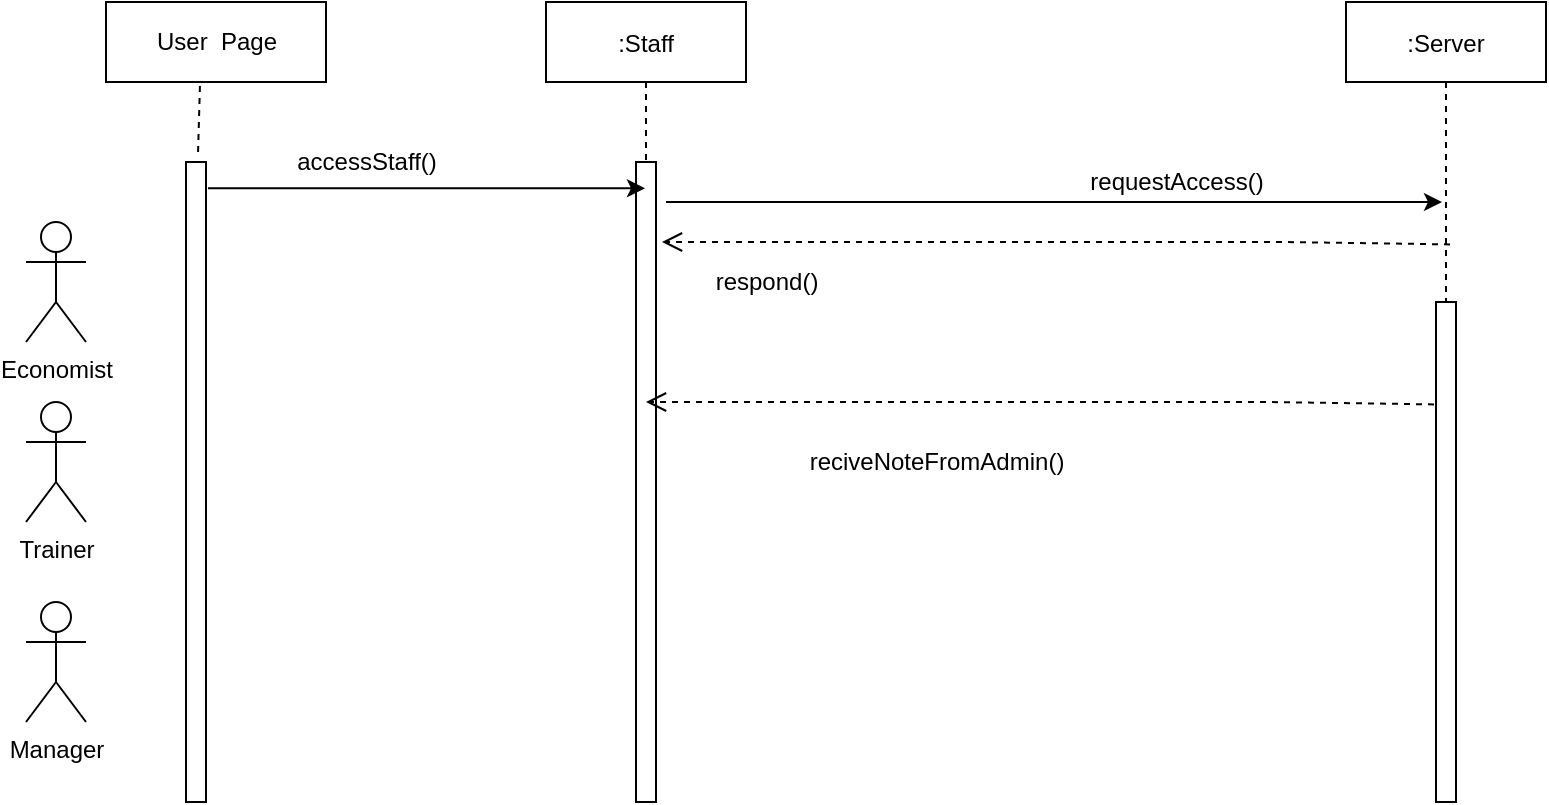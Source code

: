 <mxfile version="14.7.9" type="device"><diagram id="QMMG2kcHakZCy6aOtY_C" name="Page-1"><mxGraphModel dx="868" dy="450" grid="1" gridSize="10" guides="1" tooltips="1" connect="1" arrows="1" fold="1" page="1" pageScale="1" pageWidth="850" pageHeight="1100" math="0" shadow="0"><root><mxCell id="0"/><mxCell id="1" parent="0"/><mxCell id="VWMr_2ynxFke8XV6xA04-1" value="" style="html=1;points=[];perimeter=orthogonalPerimeter;" vertex="1" parent="1"><mxGeometry x="130" y="120" width="10" height="320" as="geometry"/></mxCell><mxCell id="VWMr_2ynxFke8XV6xA04-2" value=":Staff" style="shape=umlLifeline;perimeter=lifelinePerimeter;container=1;collapsible=0;recursiveResize=0;rounded=0;shadow=0;strokeWidth=1;" vertex="1" parent="1"><mxGeometry x="310" y="40" width="100" height="400" as="geometry"/></mxCell><mxCell id="VWMr_2ynxFke8XV6xA04-3" value="" style="points=[];perimeter=orthogonalPerimeter;rounded=0;shadow=0;strokeWidth=1;" vertex="1" parent="VWMr_2ynxFke8XV6xA04-2"><mxGeometry x="45" y="80" width="10" height="320" as="geometry"/></mxCell><mxCell id="VWMr_2ynxFke8XV6xA04-4" value=":Server" style="shape=umlLifeline;perimeter=lifelinePerimeter;container=1;collapsible=0;recursiveResize=0;rounded=0;shadow=0;strokeWidth=1;" vertex="1" parent="1"><mxGeometry x="710" y="40" width="100" height="400" as="geometry"/></mxCell><mxCell id="VWMr_2ynxFke8XV6xA04-5" value="" style="points=[];perimeter=orthogonalPerimeter;rounded=0;shadow=0;strokeWidth=1;" vertex="1" parent="VWMr_2ynxFke8XV6xA04-4"><mxGeometry x="45" y="150" width="10" height="250" as="geometry"/></mxCell><mxCell id="VWMr_2ynxFke8XV6xA04-6" value="User&amp;nbsp; Page" style="html=1;" vertex="1" parent="1"><mxGeometry x="90" y="40" width="110" height="40" as="geometry"/></mxCell><mxCell id="VWMr_2ynxFke8XV6xA04-7" value="" style="endArrow=none;dashed=1;html=1;exitX=0.427;exitY=1.05;exitDx=0;exitDy=0;exitPerimeter=0;" edge="1" parent="1" source="VWMr_2ynxFke8XV6xA04-6"><mxGeometry width="50" height="50" relative="1" as="geometry"><mxPoint x="450" y="220" as="sourcePoint"/><mxPoint x="136" y="116" as="targetPoint"/></mxGeometry></mxCell><mxCell id="VWMr_2ynxFke8XV6xA04-9" value="" style="endArrow=classic;html=1;exitX=1.1;exitY=0.041;exitDx=0;exitDy=0;exitPerimeter=0;" edge="1" parent="1" source="VWMr_2ynxFke8XV6xA04-1" target="VWMr_2ynxFke8XV6xA04-2"><mxGeometry width="50" height="50" relative="1" as="geometry"><mxPoint x="350" y="270" as="sourcePoint"/><mxPoint x="400" y="220" as="targetPoint"/></mxGeometry></mxCell><mxCell id="VWMr_2ynxFke8XV6xA04-10" value="accessStaff()" style="text;html=1;align=center;verticalAlign=middle;resizable=0;points=[];autosize=1;strokeColor=none;" vertex="1" parent="1"><mxGeometry x="175" y="110" width="90" height="20" as="geometry"/></mxCell><mxCell id="VWMr_2ynxFke8XV6xA04-11" value="" style="endArrow=classic;html=1;" edge="1" parent="1"><mxGeometry width="50" height="50" relative="1" as="geometry"><mxPoint x="370" y="140" as="sourcePoint"/><mxPoint x="758" y="140" as="targetPoint"/><Array as="points"/></mxGeometry></mxCell><mxCell id="VWMr_2ynxFke8XV6xA04-12" value="requestAccess()" style="text;html=1;align=center;verticalAlign=middle;resizable=0;points=[];autosize=1;strokeColor=none;" vertex="1" parent="1"><mxGeometry x="575" y="120" width="100" height="20" as="geometry"/></mxCell><mxCell id="VWMr_2ynxFke8XV6xA04-19" value="" style="html=1;verticalAlign=bottom;endArrow=open;dashed=1;endSize=8;exitX=0.52;exitY=0.303;exitDx=0;exitDy=0;exitPerimeter=0;" edge="1" parent="1" source="VWMr_2ynxFke8XV6xA04-4"><mxGeometry x="0.024" y="-50" relative="1" as="geometry"><mxPoint x="760" y="219" as="sourcePoint"/><mxPoint x="368" y="160" as="targetPoint"/><Array as="points"><mxPoint x="680" y="160"/><mxPoint x="600" y="160"/><mxPoint x="400" y="160"/></Array><mxPoint x="1" as="offset"/></mxGeometry></mxCell><mxCell id="VWMr_2ynxFke8XV6xA04-20" value="Economist" style="shape=umlActor;verticalLabelPosition=bottom;verticalAlign=top;html=1;outlineConnect=0;" vertex="1" parent="1"><mxGeometry x="50" y="150" width="30" height="60" as="geometry"/></mxCell><mxCell id="VWMr_2ynxFke8XV6xA04-21" value="Trainer" style="shape=umlActor;verticalLabelPosition=bottom;verticalAlign=top;html=1;outlineConnect=0;" vertex="1" parent="1"><mxGeometry x="50" y="240" width="30" height="60" as="geometry"/></mxCell><mxCell id="VWMr_2ynxFke8XV6xA04-24" value="Manager" style="shape=umlActor;verticalLabelPosition=bottom;verticalAlign=top;html=1;outlineConnect=0;" vertex="1" parent="1"><mxGeometry x="50" y="340" width="30" height="60" as="geometry"/></mxCell><mxCell id="VWMr_2ynxFke8XV6xA04-26" value="reciveNoteFromAdmin()" style="text;html=1;align=center;verticalAlign=middle;resizable=0;points=[];autosize=1;strokeColor=none;" vertex="1" parent="1"><mxGeometry x="435" y="260" width="140" height="20" as="geometry"/></mxCell><mxCell id="VWMr_2ynxFke8XV6xA04-27" value="respond()" style="text;html=1;align=center;verticalAlign=middle;resizable=0;points=[];autosize=1;strokeColor=none;" vertex="1" parent="1"><mxGeometry x="385" y="170" width="70" height="20" as="geometry"/></mxCell><mxCell id="VWMr_2ynxFke8XV6xA04-28" value="" style="html=1;verticalAlign=bottom;endArrow=open;dashed=1;endSize=8;exitX=0.52;exitY=0.303;exitDx=0;exitDy=0;exitPerimeter=0;" edge="1" parent="1"><mxGeometry x="0.024" y="-50" relative="1" as="geometry"><mxPoint x="754" y="241.2" as="sourcePoint"/><mxPoint x="360" y="240" as="targetPoint"/><Array as="points"><mxPoint x="672" y="240"/><mxPoint x="592" y="240"/><mxPoint x="392" y="240"/></Array><mxPoint x="1" as="offset"/></mxGeometry></mxCell></root></mxGraphModel></diagram></mxfile>